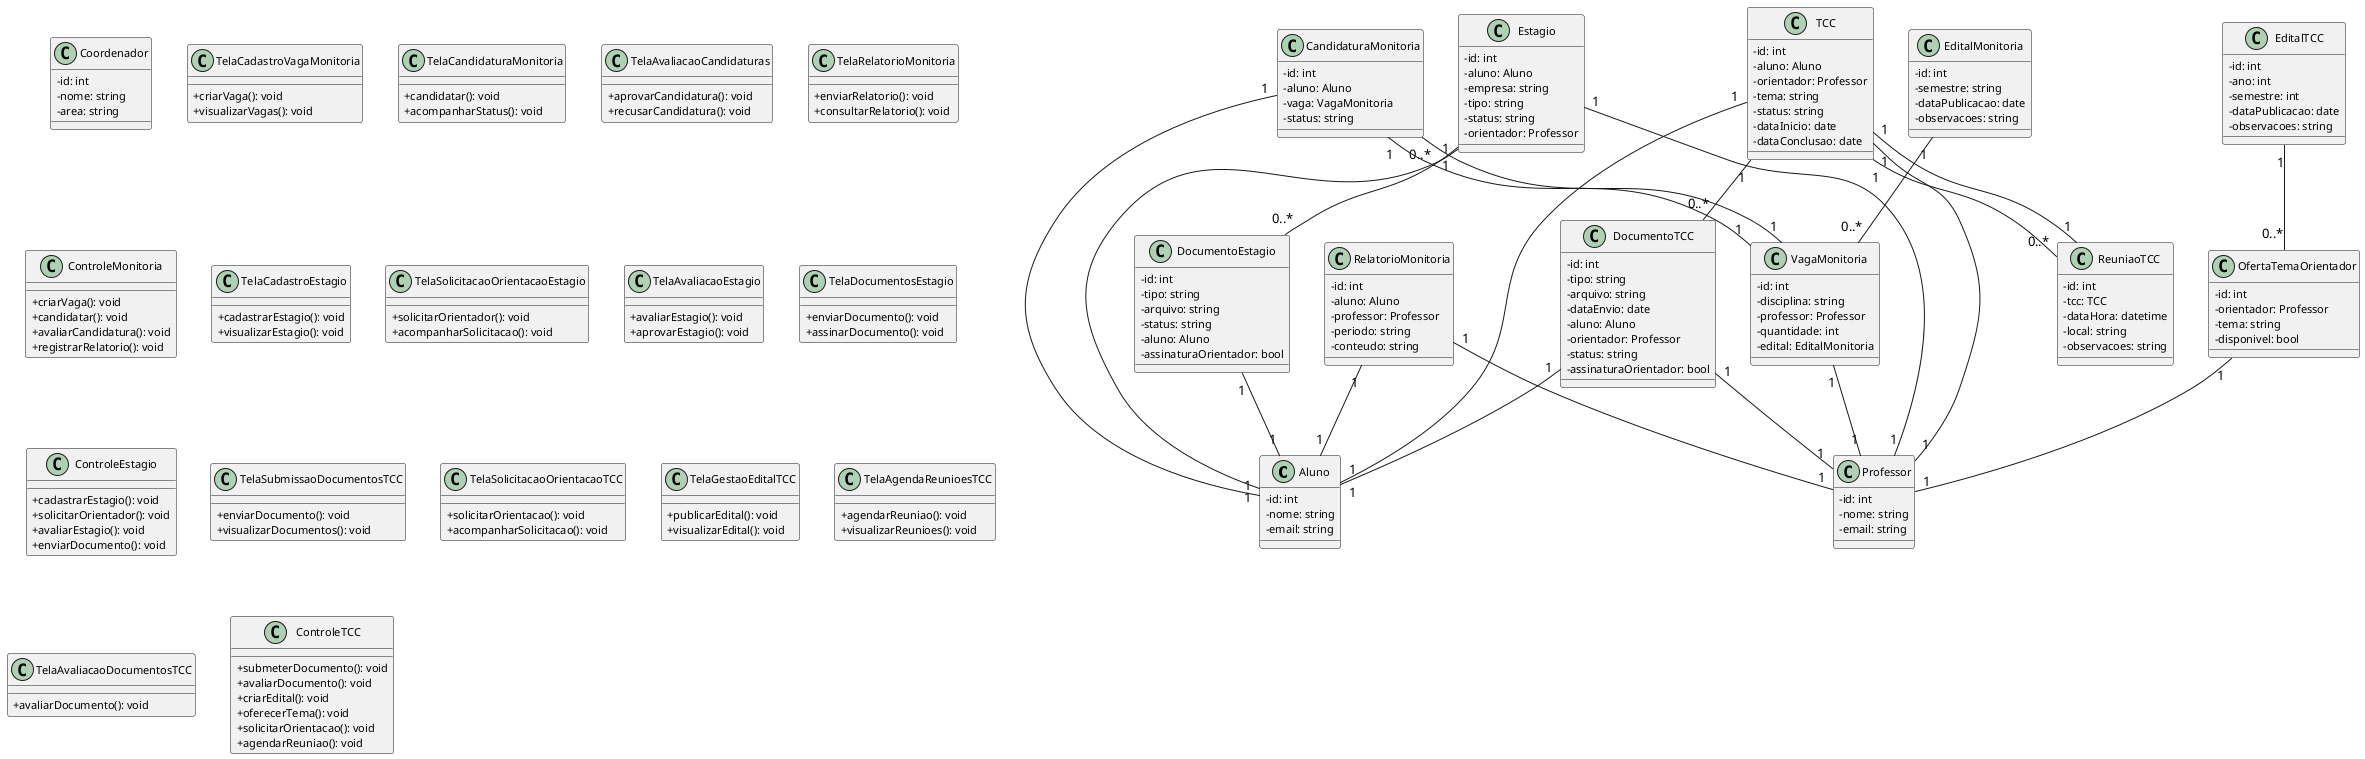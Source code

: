 @startuml
skinparam classAttributeIconSize 0
skinparam classFontSize 12
skinparam classAttributeFontSize 11
skinparam classMethodFontSize 11

'======================
'     ENTIDADES COMUNS
'======================

class Aluno {
  - id: int
  - nome: string
  - email: string
}

class Professor {
  - id: int
  - nome: string
  - email: string
}

class Coordenador {
  - id: int
  - nome: string
  - area: string
}

'======================
'      MONITORIA
'======================

class EditalMonitoria {
  - id: int
  - semestre: string
  - dataPublicacao: date
  - observacoes: string
}

class VagaMonitoria {
  - id: int
  - disciplina: string
  - professor: Professor
  - quantidade: int
  - edital: EditalMonitoria
}

class CandidaturaMonitoria {
  - id: int
  - aluno: Aluno
  - vaga: VagaMonitoria
  - status: string
}

class RelatorioMonitoria {
  - id: int
  - aluno: Aluno
  - professor: Professor
  - periodo: string
  - conteudo: string
}

class TelaCadastroVagaMonitoria {
  + criarVaga(): void
  + visualizarVagas(): void
}

class TelaCandidaturaMonitoria {
  + candidatar(): void
  + acompanharStatus(): void
}

class TelaAvaliacaoCandidaturas {
  + aprovarCandidatura(): void
  + recusarCandidatura(): void
}

class TelaRelatorioMonitoria {
  + enviarRelatorio(): void
  + consultarRelatorio(): void
}

class ControleMonitoria {
  + criarVaga(): void
  + candidatar(): void
  + avaliarCandidatura(): void
  + registrarRelatorio(): void
}

' RELAÇÕES MONITORIA
EditalMonitoria "1" -- "0..*" VagaMonitoria
VagaMonitoria "1" -- "1" Professor
VagaMonitoria "1" -- "0..*" CandidaturaMonitoria
CandidaturaMonitoria "1" -- "1" Aluno
CandidaturaMonitoria "1" -- "1" VagaMonitoria
RelatorioMonitoria "1" -- "1" Aluno
RelatorioMonitoria "1" -- "1" Professor

'======================
'       ESTÁGIO
'======================

class Estagio {
  - id: int
  - aluno: Aluno
  - empresa: string
  - tipo: string
  - status: string
  - orientador: Professor
}

class DocumentoEstagio {
  - id: int
  - tipo: string
  - arquivo: string
  - status: string
  - aluno: Aluno
  - assinaturaOrientador: bool
}

class TelaCadastroEstagio {
  + cadastrarEstagio(): void
  + visualizarEstagio(): void
}

class TelaSolicitacaoOrientacaoEstagio {
  + solicitarOrientador(): void
  + acompanharSolicitacao(): void
}

class TelaAvaliacaoEstagio {
  + avaliarEstagio(): void
  + aprovarEstagio(): void
}

class TelaDocumentosEstagio {
  + enviarDocumento(): void
  + assinarDocumento(): void
}

class ControleEstagio {
  + cadastrarEstagio(): void
  + solicitarOrientador(): void
  + avaliarEstagio(): void
  + enviarDocumento(): void
}

' RELAÇÕES ESTÁGIO
Estagio "1" -- "1" Aluno
Estagio "1" -- "1" Professor
Estagio "1" -- "0..*" DocumentoEstagio
DocumentoEstagio "1" -- "1" Aluno

'======================
'         TCC
'======================

class TCC {
  - id: int
  - aluno: Aluno
  - orientador: Professor
  - tema: string
  - status: string
  - dataInicio: date
  - dataConclusao: date
}

class DocumentoTCC {
  - id: int
  - tipo: string
  - arquivo: string
  - dataEnvio: date
  - aluno: Aluno
  - orientador: Professor
  - status: string
  - assinaturaOrientador: bool
}

class EditalTCC {
  - id: int
  - ano: int
  - semestre: int
  - dataPublicacao: date
  - observacoes: string
}

class OfertaTemaOrientador {
  - id: int
  - orientador: Professor
  - tema: string
  - disponivel: bool
}

class ReuniaoTCC {
  - id: int
  - tcc: TCC
  - dataHora: datetime
  - local: string
  - observacoes: string
}

class TelaSubmissaoDocumentosTCC {
  + enviarDocumento(): void
  + visualizarDocumentos(): void
}

class TelaSolicitacaoOrientacaoTCC {
  + solicitarOrientacao(): void
  + acompanharSolicitacao(): void
}

class TelaGestaoEditalTCC {
  + publicarEdital(): void
  + visualizarEdital(): void
}

class TelaAgendaReunioesTCC {
  + agendarReuniao(): void
  + visualizarReunioes(): void
}

class TelaAvaliacaoDocumentosTCC {
  + avaliarDocumento(): void
}

class ControleTCC {
  + submeterDocumento(): void
  + avaliarDocumento(): void
  + criarEdital(): void
  + oferecerTema(): void
  + solicitarOrientacao(): void
  + agendarReuniao(): void
}

' RELAÇÕES TCC
TCC "1" -- "1" Aluno
TCC "1" -- "1" Professor
TCC "1" -- "0..*" DocumentoTCC
TCC "1" -- "0..*" ReuniaoTCC
DocumentoTCC "1" -- "1" Aluno
DocumentoTCC "1" -- "1" Professor
EditalTCC "1" -- "0..*" OfertaTemaOrientador
OfertaTemaOrientador "1" -- "1" Professor
ReuniaoTCC "1" -- "1" TCC

@enduml

'======================
' LOGIN / ADMIN
'======================

class Usuario {

id: int

nome: string

email: string

papel: string
}

class SolicitacaoCadastro {

id: int

usuario: Usuario

status: string
}

class TelaLogin {

autenticarGoogle(): void
}

class TelaCadastroUsuario {

preencherDados(): void

submeterCadastro(): void
}

class TelaAprovacaoCadastro {

listarSolicitacoes(): void

aprovarUsuario(): void

recusarUsuario(): void
}

class ControleAutenticacao {

autenticarOAuth(): void
}

class ControleAdministracao {

aprovarCadastro(): void

gerenciarUsuarios(): void
}

' RELAÇÕES LOGIN/ADMIN
SolicitacaoCadastro "1" -- "1" Usuario
ControleAutenticacao -- TelaLogin
ControleAdministracao -- TelaAprovacaoCadastro
ControleAdministracao -- SolicitacaoCadastro